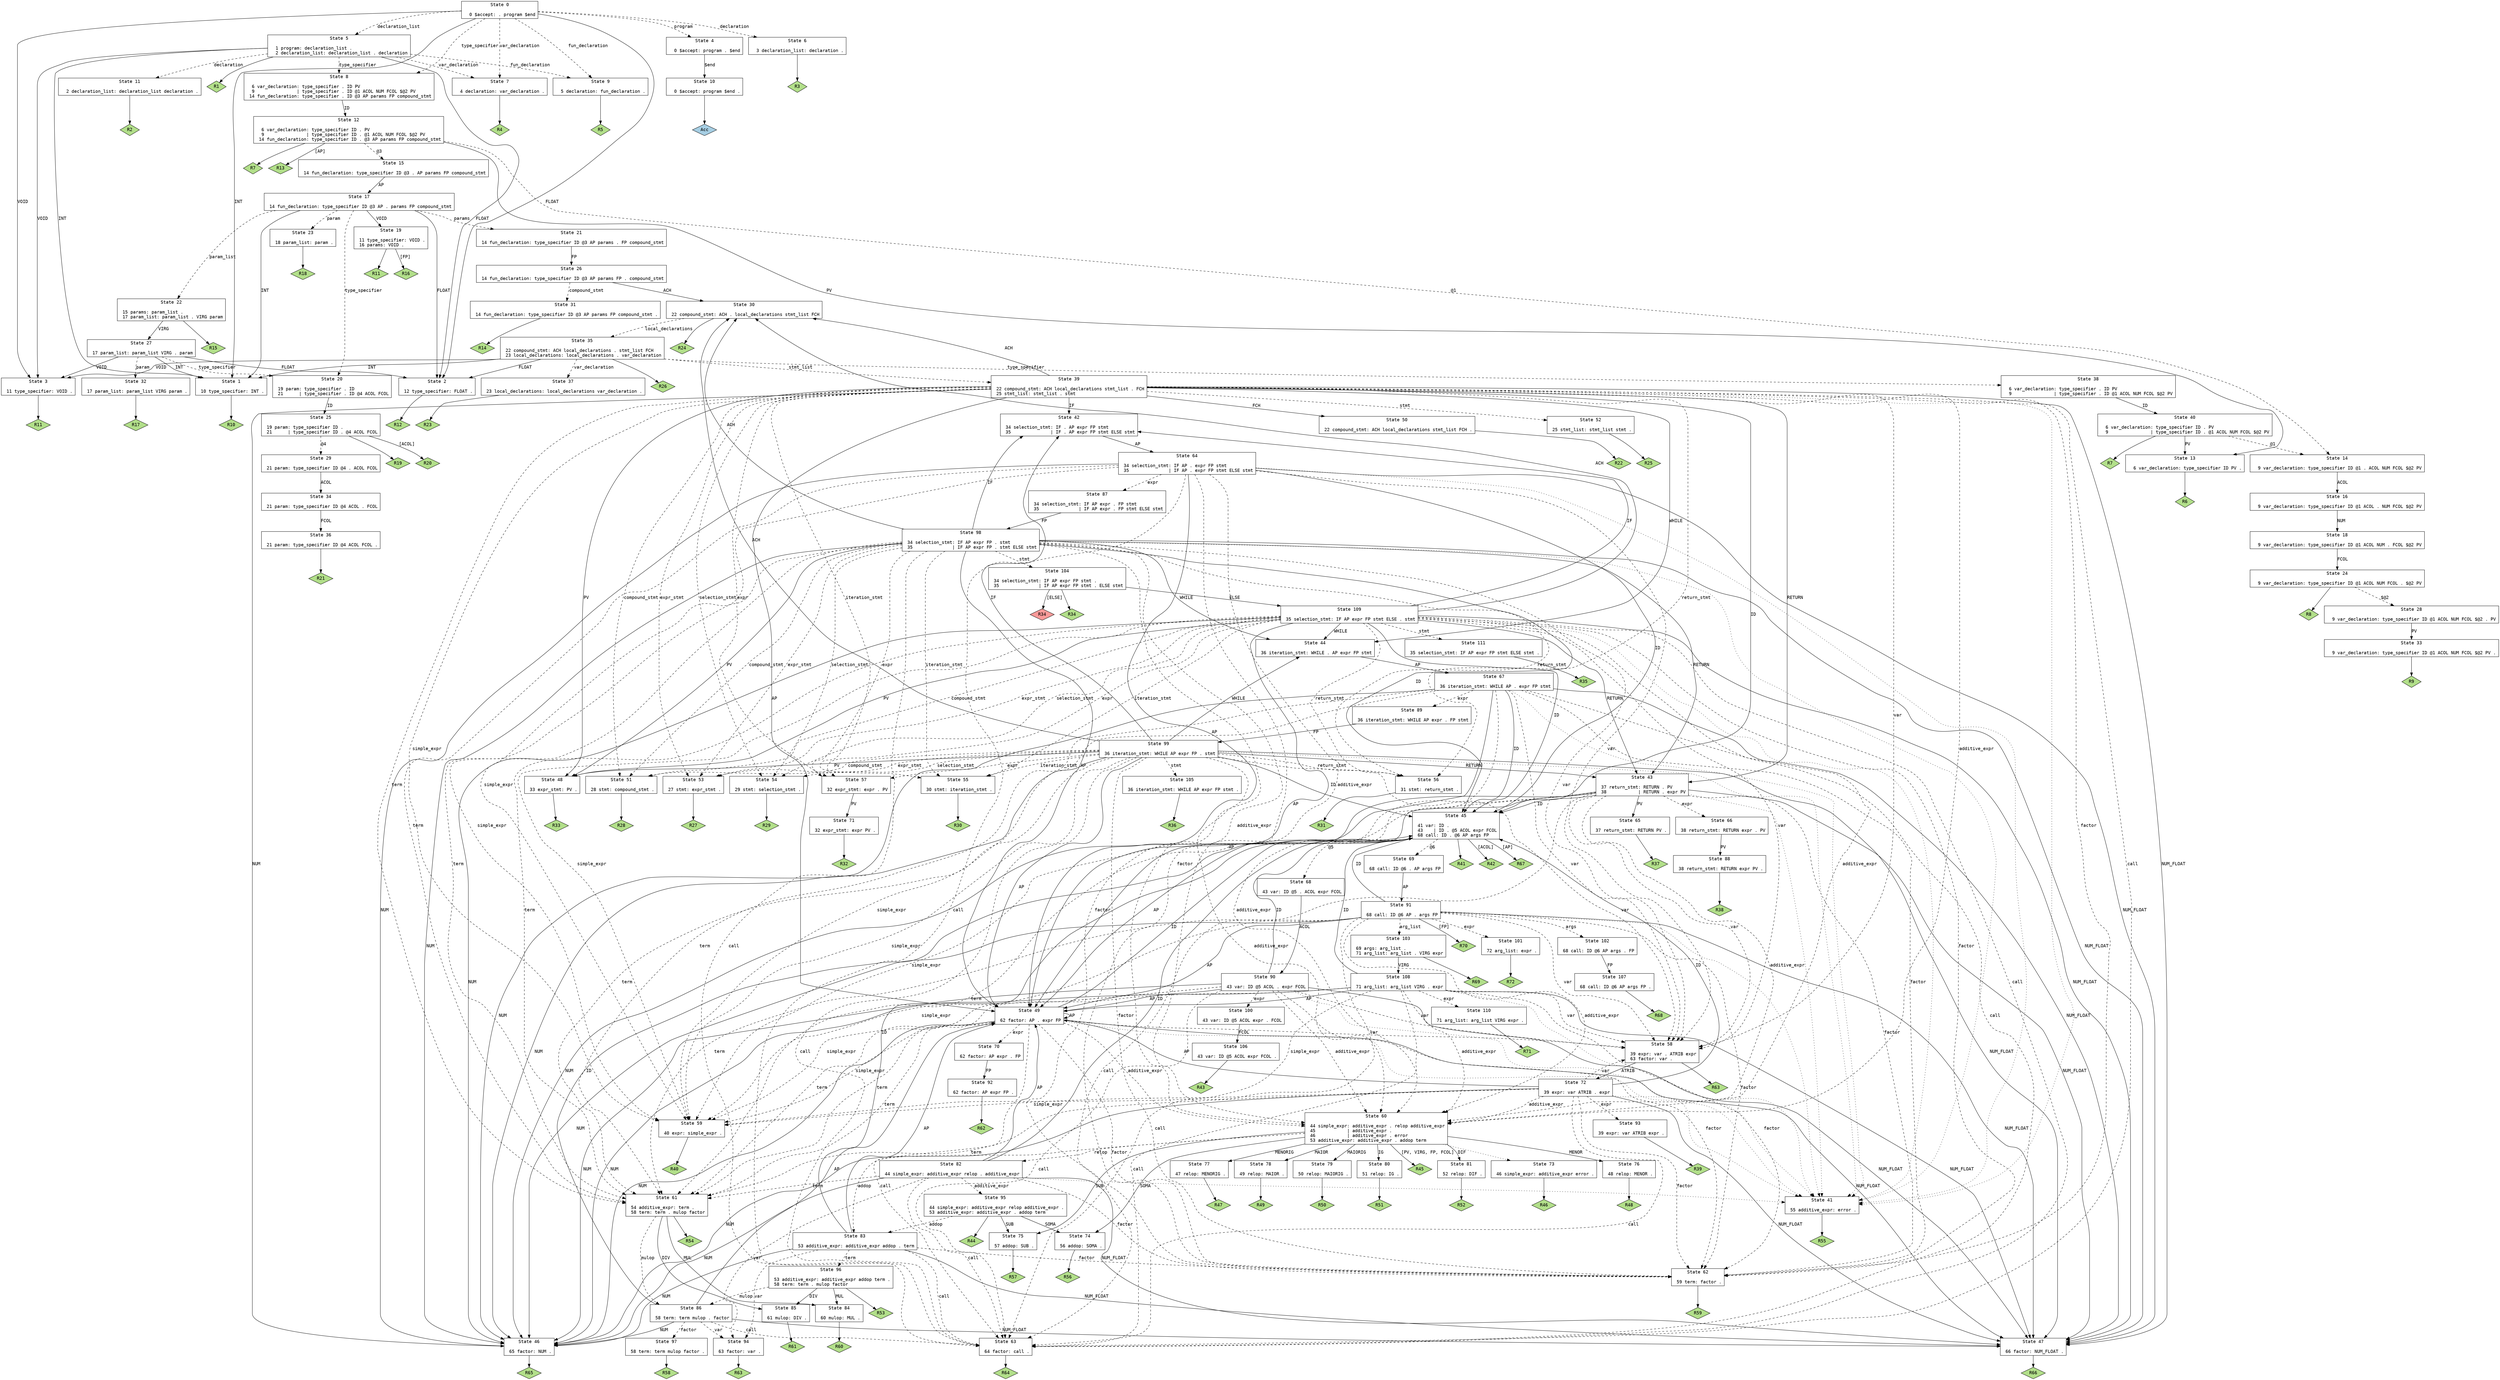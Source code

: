 // Gerado por GNU Bison 3.0.2.
// Reportar erros para <bug-bison@gnu.org>.
// página inicial: <http://www.gnu.org/software/bison/>.

digraph "gram.y"
{
  node [fontname = courier, shape = box, colorscheme = paired6]
  edge [fontname = courier]

  0 [label="State 0\n\l  0 $accept: . program $end\l"]
  0 -> 1 [style=solid label="INT"]
  0 -> 2 [style=solid label="FLOAT"]
  0 -> 3 [style=solid label="VOID"]
  0 -> 4 [style=dashed label="program"]
  0 -> 5 [style=dashed label="declaration_list"]
  0 -> 6 [style=dashed label="declaration"]
  0 -> 7 [style=dashed label="var_declaration"]
  0 -> 8 [style=dashed label="type_specifier"]
  0 -> 9 [style=dashed label="fun_declaration"]
  1 [label="State 1\n\l 10 type_specifier: INT .\l"]
  1 -> "1R10" [style=solid]
 "1R10" [label="R10", fillcolor=3, shape=diamond, style=filled]
  2 [label="State 2\n\l 12 type_specifier: FLOAT .\l"]
  2 -> "2R12" [style=solid]
 "2R12" [label="R12", fillcolor=3, shape=diamond, style=filled]
  3 [label="State 3\n\l 11 type_specifier: VOID .\l"]
  3 -> "3R11" [style=solid]
 "3R11" [label="R11", fillcolor=3, shape=diamond, style=filled]
  4 [label="State 4\n\l  0 $accept: program . $end\l"]
  4 -> 10 [style=solid label="$end"]
  5 [label="State 5\n\l  1 program: declaration_list .\l  2 declaration_list: declaration_list . declaration\l"]
  5 -> 1 [style=solid label="INT"]
  5 -> 2 [style=solid label="FLOAT"]
  5 -> 3 [style=solid label="VOID"]
  5 -> 11 [style=dashed label="declaration"]
  5 -> 7 [style=dashed label="var_declaration"]
  5 -> 8 [style=dashed label="type_specifier"]
  5 -> 9 [style=dashed label="fun_declaration"]
  5 -> "5R1" [style=solid]
 "5R1" [label="R1", fillcolor=3, shape=diamond, style=filled]
  6 [label="State 6\n\l  3 declaration_list: declaration .\l"]
  6 -> "6R3" [style=solid]
 "6R3" [label="R3", fillcolor=3, shape=diamond, style=filled]
  7 [label="State 7\n\l  4 declaration: var_declaration .\l"]
  7 -> "7R4" [style=solid]
 "7R4" [label="R4", fillcolor=3, shape=diamond, style=filled]
  8 [label="State 8\n\l  6 var_declaration: type_specifier . ID PV\l  9                | type_specifier . ID @1 ACOL NUM FCOL $@2 PV\l 14 fun_declaration: type_specifier . ID @3 AP params FP compound_stmt\l"]
  8 -> 12 [style=solid label="ID"]
  9 [label="State 9\n\l  5 declaration: fun_declaration .\l"]
  9 -> "9R5" [style=solid]
 "9R5" [label="R5", fillcolor=3, shape=diamond, style=filled]
  10 [label="State 10\n\l  0 $accept: program $end .\l"]
  10 -> "10R0" [style=solid]
 "10R0" [label="Acc", fillcolor=1, shape=diamond, style=filled]
  11 [label="State 11\n\l  2 declaration_list: declaration_list declaration .\l"]
  11 -> "11R2" [style=solid]
 "11R2" [label="R2", fillcolor=3, shape=diamond, style=filled]
  12 [label="State 12\n\l  6 var_declaration: type_specifier ID . PV\l  9                | type_specifier ID . @1 ACOL NUM FCOL $@2 PV\l 14 fun_declaration: type_specifier ID . @3 AP params FP compound_stmt\l"]
  12 -> 13 [style=solid label="PV"]
  12 -> 14 [style=dashed label="@1"]
  12 -> 15 [style=dashed label="@3"]
  12 -> "12R7" [style=solid]
 "12R7" [label="R7", fillcolor=3, shape=diamond, style=filled]
  12 -> "12R13" [label="[AP]", style=solid]
 "12R13" [label="R13", fillcolor=3, shape=diamond, style=filled]
  13 [label="State 13\n\l  6 var_declaration: type_specifier ID PV .\l"]
  13 -> "13R6" [style=solid]
 "13R6" [label="R6", fillcolor=3, shape=diamond, style=filled]
  14 [label="State 14\n\l  9 var_declaration: type_specifier ID @1 . ACOL NUM FCOL $@2 PV\l"]
  14 -> 16 [style=solid label="ACOL"]
  15 [label="State 15\n\l 14 fun_declaration: type_specifier ID @3 . AP params FP compound_stmt\l"]
  15 -> 17 [style=solid label="AP"]
  16 [label="State 16\n\l  9 var_declaration: type_specifier ID @1 ACOL . NUM FCOL $@2 PV\l"]
  16 -> 18 [style=solid label="NUM"]
  17 [label="State 17\n\l 14 fun_declaration: type_specifier ID @3 AP . params FP compound_stmt\l"]
  17 -> 1 [style=solid label="INT"]
  17 -> 2 [style=solid label="FLOAT"]
  17 -> 19 [style=solid label="VOID"]
  17 -> 20 [style=dashed label="type_specifier"]
  17 -> 21 [style=dashed label="params"]
  17 -> 22 [style=dashed label="param_list"]
  17 -> 23 [style=dashed label="param"]
  18 [label="State 18\n\l  9 var_declaration: type_specifier ID @1 ACOL NUM . FCOL $@2 PV\l"]
  18 -> 24 [style=solid label="FCOL"]
  19 [label="State 19\n\l 11 type_specifier: VOID .\l 16 params: VOID .\l"]
  19 -> "19R11" [style=solid]
 "19R11" [label="R11", fillcolor=3, shape=diamond, style=filled]
  19 -> "19R16" [label="[FP]", style=solid]
 "19R16" [label="R16", fillcolor=3, shape=diamond, style=filled]
  20 [label="State 20\n\l 19 param: type_specifier . ID\l 21      | type_specifier . ID @4 ACOL FCOL\l"]
  20 -> 25 [style=solid label="ID"]
  21 [label="State 21\n\l 14 fun_declaration: type_specifier ID @3 AP params . FP compound_stmt\l"]
  21 -> 26 [style=solid label="FP"]
  22 [label="State 22\n\l 15 params: param_list .\l 17 param_list: param_list . VIRG param\l"]
  22 -> 27 [style=solid label="VIRG"]
  22 -> "22R15" [style=solid]
 "22R15" [label="R15", fillcolor=3, shape=diamond, style=filled]
  23 [label="State 23\n\l 18 param_list: param .\l"]
  23 -> "23R18" [style=solid]
 "23R18" [label="R18", fillcolor=3, shape=diamond, style=filled]
  24 [label="State 24\n\l  9 var_declaration: type_specifier ID @1 ACOL NUM FCOL . $@2 PV\l"]
  24 -> 28 [style=dashed label="$@2"]
  24 -> "24R8" [style=solid]
 "24R8" [label="R8", fillcolor=3, shape=diamond, style=filled]
  25 [label="State 25\n\l 19 param: type_specifier ID .\l 21      | type_specifier ID . @4 ACOL FCOL\l"]
  25 -> 29 [style=dashed label="@4"]
  25 -> "25R19" [style=solid]
 "25R19" [label="R19", fillcolor=3, shape=diamond, style=filled]
  25 -> "25R20" [label="[ACOL]", style=solid]
 "25R20" [label="R20", fillcolor=3, shape=diamond, style=filled]
  26 [label="State 26\n\l 14 fun_declaration: type_specifier ID @3 AP params FP . compound_stmt\l"]
  26 -> 30 [style=solid label="ACH"]
  26 -> 31 [style=dashed label="compound_stmt"]
  27 [label="State 27\n\l 17 param_list: param_list VIRG . param\l"]
  27 -> 1 [style=solid label="INT"]
  27 -> 2 [style=solid label="FLOAT"]
  27 -> 3 [style=solid label="VOID"]
  27 -> 20 [style=dashed label="type_specifier"]
  27 -> 32 [style=dashed label="param"]
  28 [label="State 28\n\l  9 var_declaration: type_specifier ID @1 ACOL NUM FCOL $@2 . PV\l"]
  28 -> 33 [style=solid label="PV"]
  29 [label="State 29\n\l 21 param: type_specifier ID @4 . ACOL FCOL\l"]
  29 -> 34 [style=solid label="ACOL"]
  30 [label="State 30\n\l 22 compound_stmt: ACH . local_declarations stmt_list FCH\l"]
  30 -> 35 [style=dashed label="local_declarations"]
  30 -> "30R24" [style=solid]
 "30R24" [label="R24", fillcolor=3, shape=diamond, style=filled]
  31 [label="State 31\n\l 14 fun_declaration: type_specifier ID @3 AP params FP compound_stmt .\l"]
  31 -> "31R14" [style=solid]
 "31R14" [label="R14", fillcolor=3, shape=diamond, style=filled]
  32 [label="State 32\n\l 17 param_list: param_list VIRG param .\l"]
  32 -> "32R17" [style=solid]
 "32R17" [label="R17", fillcolor=3, shape=diamond, style=filled]
  33 [label="State 33\n\l  9 var_declaration: type_specifier ID @1 ACOL NUM FCOL $@2 PV .\l"]
  33 -> "33R9" [style=solid]
 "33R9" [label="R9", fillcolor=3, shape=diamond, style=filled]
  34 [label="State 34\n\l 21 param: type_specifier ID @4 ACOL . FCOL\l"]
  34 -> 36 [style=solid label="FCOL"]
  35 [label="State 35\n\l 22 compound_stmt: ACH local_declarations . stmt_list FCH\l 23 local_declarations: local_declarations . var_declaration\l"]
  35 -> 1 [style=solid label="INT"]
  35 -> 2 [style=solid label="FLOAT"]
  35 -> 3 [style=solid label="VOID"]
  35 -> 37 [style=dashed label="var_declaration"]
  35 -> 38 [style=dashed label="type_specifier"]
  35 -> 39 [style=dashed label="stmt_list"]
  35 -> "35R26" [style=solid]
 "35R26" [label="R26", fillcolor=3, shape=diamond, style=filled]
  36 [label="State 36\n\l 21 param: type_specifier ID @4 ACOL FCOL .\l"]
  36 -> "36R21" [style=solid]
 "36R21" [label="R21", fillcolor=3, shape=diamond, style=filled]
  37 [label="State 37\n\l 23 local_declarations: local_declarations var_declaration .\l"]
  37 -> "37R23" [style=solid]
 "37R23" [label="R23", fillcolor=3, shape=diamond, style=filled]
  38 [label="State 38\n\l  6 var_declaration: type_specifier . ID PV\l  9                | type_specifier . ID @1 ACOL NUM FCOL $@2 PV\l"]
  38 -> 40 [style=solid label="ID"]
  39 [label="State 39\n\l 22 compound_stmt: ACH local_declarations stmt_list . FCH\l 25 stmt_list: stmt_list . stmt\l"]
  39 -> 41 [style=dotted]
  39 -> 42 [style=solid label="IF"]
  39 -> 43 [style=solid label="RETURN"]
  39 -> 44 [style=solid label="WHILE"]
  39 -> 45 [style=solid label="ID"]
  39 -> 46 [style=solid label="NUM"]
  39 -> 47 [style=solid label="NUM_FLOAT"]
  39 -> 48 [style=solid label="PV"]
  39 -> 49 [style=solid label="AP"]
  39 -> 30 [style=solid label="ACH"]
  39 -> 50 [style=solid label="FCH"]
  39 -> 51 [style=dashed label="compound_stmt"]
  39 -> 52 [style=dashed label="stmt"]
  39 -> 53 [style=dashed label="expr_stmt"]
  39 -> 54 [style=dashed label="selection_stmt"]
  39 -> 55 [style=dashed label="iteration_stmt"]
  39 -> 56 [style=dashed label="return_stmt"]
  39 -> 57 [style=dashed label="expr"]
  39 -> 58 [style=dashed label="var"]
  39 -> 59 [style=dashed label="simple_expr"]
  39 -> 60 [style=dashed label="additive_expr"]
  39 -> 61 [style=dashed label="term"]
  39 -> 62 [style=dashed label="factor"]
  39 -> 63 [style=dashed label="call"]
  40 [label="State 40\n\l  6 var_declaration: type_specifier ID . PV\l  9                | type_specifier ID . @1 ACOL NUM FCOL $@2 PV\l"]
  40 -> 13 [style=solid label="PV"]
  40 -> 14 [style=dashed label="@1"]
  40 -> "40R7" [style=solid]
 "40R7" [label="R7", fillcolor=3, shape=diamond, style=filled]
  41 [label="State 41\n\l 55 additive_expr: error .\l"]
  41 -> "41R55" [style=solid]
 "41R55" [label="R55", fillcolor=3, shape=diamond, style=filled]
  42 [label="State 42\n\l 34 selection_stmt: IF . AP expr FP stmt\l 35               | IF . AP expr FP stmt ELSE stmt\l"]
  42 -> 64 [style=solid label="AP"]
  43 [label="State 43\n\l 37 return_stmt: RETURN . PV\l 38            | RETURN . expr PV\l"]
  43 -> 41 [style=dotted]
  43 -> 45 [style=solid label="ID"]
  43 -> 46 [style=solid label="NUM"]
  43 -> 47 [style=solid label="NUM_FLOAT"]
  43 -> 65 [style=solid label="PV"]
  43 -> 49 [style=solid label="AP"]
  43 -> 66 [style=dashed label="expr"]
  43 -> 58 [style=dashed label="var"]
  43 -> 59 [style=dashed label="simple_expr"]
  43 -> 60 [style=dashed label="additive_expr"]
  43 -> 61 [style=dashed label="term"]
  43 -> 62 [style=dashed label="factor"]
  43 -> 63 [style=dashed label="call"]
  44 [label="State 44\n\l 36 iteration_stmt: WHILE . AP expr FP stmt\l"]
  44 -> 67 [style=solid label="AP"]
  45 [label="State 45\n\l 41 var: ID .\l 43    | ID . @5 ACOL expr FCOL\l 68 call: ID . @6 AP args FP\l"]
  45 -> 68 [style=dashed label="@5"]
  45 -> 69 [style=dashed label="@6"]
  45 -> "45R41" [style=solid]
 "45R41" [label="R41", fillcolor=3, shape=diamond, style=filled]
  45 -> "45R42" [label="[ACOL]", style=solid]
 "45R42" [label="R42", fillcolor=3, shape=diamond, style=filled]
  45 -> "45R67" [label="[AP]", style=solid]
 "45R67" [label="R67", fillcolor=3, shape=diamond, style=filled]
  46 [label="State 46\n\l 65 factor: NUM .\l"]
  46 -> "46R65" [style=solid]
 "46R65" [label="R65", fillcolor=3, shape=diamond, style=filled]
  47 [label="State 47\n\l 66 factor: NUM_FLOAT .\l"]
  47 -> "47R66" [style=solid]
 "47R66" [label="R66", fillcolor=3, shape=diamond, style=filled]
  48 [label="State 48\n\l 33 expr_stmt: PV .\l"]
  48 -> "48R33" [style=solid]
 "48R33" [label="R33", fillcolor=3, shape=diamond, style=filled]
  49 [label="State 49\n\l 62 factor: AP . expr FP\l"]
  49 -> 41 [style=dotted]
  49 -> 45 [style=solid label="ID"]
  49 -> 46 [style=solid label="NUM"]
  49 -> 47 [style=solid label="NUM_FLOAT"]
  49 -> 49 [style=solid label="AP"]
  49 -> 70 [style=dashed label="expr"]
  49 -> 58 [style=dashed label="var"]
  49 -> 59 [style=dashed label="simple_expr"]
  49 -> 60 [style=dashed label="additive_expr"]
  49 -> 61 [style=dashed label="term"]
  49 -> 62 [style=dashed label="factor"]
  49 -> 63 [style=dashed label="call"]
  50 [label="State 50\n\l 22 compound_stmt: ACH local_declarations stmt_list FCH .\l"]
  50 -> "50R22" [style=solid]
 "50R22" [label="R22", fillcolor=3, shape=diamond, style=filled]
  51 [label="State 51\n\l 28 stmt: compound_stmt .\l"]
  51 -> "51R28" [style=solid]
 "51R28" [label="R28", fillcolor=3, shape=diamond, style=filled]
  52 [label="State 52\n\l 25 stmt_list: stmt_list stmt .\l"]
  52 -> "52R25" [style=solid]
 "52R25" [label="R25", fillcolor=3, shape=diamond, style=filled]
  53 [label="State 53\n\l 27 stmt: expr_stmt .\l"]
  53 -> "53R27" [style=solid]
 "53R27" [label="R27", fillcolor=3, shape=diamond, style=filled]
  54 [label="State 54\n\l 29 stmt: selection_stmt .\l"]
  54 -> "54R29" [style=solid]
 "54R29" [label="R29", fillcolor=3, shape=diamond, style=filled]
  55 [label="State 55\n\l 30 stmt: iteration_stmt .\l"]
  55 -> "55R30" [style=solid]
 "55R30" [label="R30", fillcolor=3, shape=diamond, style=filled]
  56 [label="State 56\n\l 31 stmt: return_stmt .\l"]
  56 -> "56R31" [style=solid]
 "56R31" [label="R31", fillcolor=3, shape=diamond, style=filled]
  57 [label="State 57\n\l 32 expr_stmt: expr . PV\l"]
  57 -> 71 [style=solid label="PV"]
  58 [label="State 58\n\l 39 expr: var . ATRIB expr\l 63 factor: var .\l"]
  58 -> 72 [style=solid label="ATRIB"]
  58 -> "58R63" [style=solid]
 "58R63" [label="R63", fillcolor=3, shape=diamond, style=filled]
  59 [label="State 59\n\l 40 expr: simple_expr .\l"]
  59 -> "59R40" [style=solid]
 "59R40" [label="R40", fillcolor=3, shape=diamond, style=filled]
  60 [label="State 60\n\l 44 simple_expr: additive_expr . relop additive_expr\l 45            | additive_expr .\l 46            | additive_expr . error\l 53 additive_expr: additive_expr . addop term\l"]
  60 -> 73 [style=dotted]
  60 -> 74 [style=solid label="SOMA"]
  60 -> 75 [style=solid label="SUB"]
  60 -> 76 [style=solid label="MENOR"]
  60 -> 77 [style=solid label="MENORIG"]
  60 -> 78 [style=solid label="MAIOR"]
  60 -> 79 [style=solid label="MAIORIG"]
  60 -> 80 [style=solid label="IG"]
  60 -> 81 [style=solid label="DIF"]
  60 -> 82 [style=dashed label="relop"]
  60 -> 83 [style=dashed label="addop"]
  60 -> "60R45" [label="[PV, VIRG, FP, FCOL]", style=solid]
 "60R45" [label="R45", fillcolor=3, shape=diamond, style=filled]
  61 [label="State 61\n\l 54 additive_expr: term .\l 58 term: term . mulop factor\l"]
  61 -> 84 [style=solid label="MUL"]
  61 -> 85 [style=solid label="DIV"]
  61 -> 86 [style=dashed label="mulop"]
  61 -> "61R54" [style=solid]
 "61R54" [label="R54", fillcolor=3, shape=diamond, style=filled]
  62 [label="State 62\n\l 59 term: factor .\l"]
  62 -> "62R59" [style=solid]
 "62R59" [label="R59", fillcolor=3, shape=diamond, style=filled]
  63 [label="State 63\n\l 64 factor: call .\l"]
  63 -> "63R64" [style=solid]
 "63R64" [label="R64", fillcolor=3, shape=diamond, style=filled]
  64 [label="State 64\n\l 34 selection_stmt: IF AP . expr FP stmt\l 35               | IF AP . expr FP stmt ELSE stmt\l"]
  64 -> 41 [style=dotted]
  64 -> 45 [style=solid label="ID"]
  64 -> 46 [style=solid label="NUM"]
  64 -> 47 [style=solid label="NUM_FLOAT"]
  64 -> 49 [style=solid label="AP"]
  64 -> 87 [style=dashed label="expr"]
  64 -> 58 [style=dashed label="var"]
  64 -> 59 [style=dashed label="simple_expr"]
  64 -> 60 [style=dashed label="additive_expr"]
  64 -> 61 [style=dashed label="term"]
  64 -> 62 [style=dashed label="factor"]
  64 -> 63 [style=dashed label="call"]
  65 [label="State 65\n\l 37 return_stmt: RETURN PV .\l"]
  65 -> "65R37" [style=solid]
 "65R37" [label="R37", fillcolor=3, shape=diamond, style=filled]
  66 [label="State 66\n\l 38 return_stmt: RETURN expr . PV\l"]
  66 -> 88 [style=solid label="PV"]
  67 [label="State 67\n\l 36 iteration_stmt: WHILE AP . expr FP stmt\l"]
  67 -> 41 [style=dotted]
  67 -> 45 [style=solid label="ID"]
  67 -> 46 [style=solid label="NUM"]
  67 -> 47 [style=solid label="NUM_FLOAT"]
  67 -> 49 [style=solid label="AP"]
  67 -> 89 [style=dashed label="expr"]
  67 -> 58 [style=dashed label="var"]
  67 -> 59 [style=dashed label="simple_expr"]
  67 -> 60 [style=dashed label="additive_expr"]
  67 -> 61 [style=dashed label="term"]
  67 -> 62 [style=dashed label="factor"]
  67 -> 63 [style=dashed label="call"]
  68 [label="State 68\n\l 43 var: ID @5 . ACOL expr FCOL\l"]
  68 -> 90 [style=solid label="ACOL"]
  69 [label="State 69\n\l 68 call: ID @6 . AP args FP\l"]
  69 -> 91 [style=solid label="AP"]
  70 [label="State 70\n\l 62 factor: AP expr . FP\l"]
  70 -> 92 [style=solid label="FP"]
  71 [label="State 71\n\l 32 expr_stmt: expr PV .\l"]
  71 -> "71R32" [style=solid]
 "71R32" [label="R32", fillcolor=3, shape=diamond, style=filled]
  72 [label="State 72\n\l 39 expr: var ATRIB . expr\l"]
  72 -> 41 [style=dotted]
  72 -> 45 [style=solid label="ID"]
  72 -> 46 [style=solid label="NUM"]
  72 -> 47 [style=solid label="NUM_FLOAT"]
  72 -> 49 [style=solid label="AP"]
  72 -> 93 [style=dashed label="expr"]
  72 -> 58 [style=dashed label="var"]
  72 -> 59 [style=dashed label="simple_expr"]
  72 -> 60 [style=dashed label="additive_expr"]
  72 -> 61 [style=dashed label="term"]
  72 -> 62 [style=dashed label="factor"]
  72 -> 63 [style=dashed label="call"]
  73 [label="State 73\n\l 46 simple_expr: additive_expr error .\l"]
  73 -> "73R46" [style=solid]
 "73R46" [label="R46", fillcolor=3, shape=diamond, style=filled]
  74 [label="State 74\n\l 56 addop: SOMA .\l"]
  74 -> "74R56" [style=solid]
 "74R56" [label="R56", fillcolor=3, shape=diamond, style=filled]
  75 [label="State 75\n\l 57 addop: SUB .\l"]
  75 -> "75R57" [style=solid]
 "75R57" [label="R57", fillcolor=3, shape=diamond, style=filled]
  76 [label="State 76\n\l 48 relop: MENOR .\l"]
  76 -> "76R48" [style=solid]
 "76R48" [label="R48", fillcolor=3, shape=diamond, style=filled]
  77 [label="State 77\n\l 47 relop: MENORIG .\l"]
  77 -> "77R47" [style=solid]
 "77R47" [label="R47", fillcolor=3, shape=diamond, style=filled]
  78 [label="State 78\n\l 49 relop: MAIOR .\l"]
  78 -> "78R49" [style=solid]
 "78R49" [label="R49", fillcolor=3, shape=diamond, style=filled]
  79 [label="State 79\n\l 50 relop: MAIORIG .\l"]
  79 -> "79R50" [style=solid]
 "79R50" [label="R50", fillcolor=3, shape=diamond, style=filled]
  80 [label="State 80\n\l 51 relop: IG .\l"]
  80 -> "80R51" [style=solid]
 "80R51" [label="R51", fillcolor=3, shape=diamond, style=filled]
  81 [label="State 81\n\l 52 relop: DIF .\l"]
  81 -> "81R52" [style=solid]
 "81R52" [label="R52", fillcolor=3, shape=diamond, style=filled]
  82 [label="State 82\n\l 44 simple_expr: additive_expr relop . additive_expr\l"]
  82 -> 41 [style=dotted]
  82 -> 45 [style=solid label="ID"]
  82 -> 46 [style=solid label="NUM"]
  82 -> 47 [style=solid label="NUM_FLOAT"]
  82 -> 49 [style=solid label="AP"]
  82 -> 94 [style=dashed label="var"]
  82 -> 95 [style=dashed label="additive_expr"]
  82 -> 61 [style=dashed label="term"]
  82 -> 62 [style=dashed label="factor"]
  82 -> 63 [style=dashed label="call"]
  83 [label="State 83\n\l 53 additive_expr: additive_expr addop . term\l"]
  83 -> 45 [style=solid label="ID"]
  83 -> 46 [style=solid label="NUM"]
  83 -> 47 [style=solid label="NUM_FLOAT"]
  83 -> 49 [style=solid label="AP"]
  83 -> 94 [style=dashed label="var"]
  83 -> 96 [style=dashed label="term"]
  83 -> 62 [style=dashed label="factor"]
  83 -> 63 [style=dashed label="call"]
  84 [label="State 84\n\l 60 mulop: MUL .\l"]
  84 -> "84R60" [style=solid]
 "84R60" [label="R60", fillcolor=3, shape=diamond, style=filled]
  85 [label="State 85\n\l 61 mulop: DIV .\l"]
  85 -> "85R61" [style=solid]
 "85R61" [label="R61", fillcolor=3, shape=diamond, style=filled]
  86 [label="State 86\n\l 58 term: term mulop . factor\l"]
  86 -> 45 [style=solid label="ID"]
  86 -> 46 [style=solid label="NUM"]
  86 -> 47 [style=solid label="NUM_FLOAT"]
  86 -> 49 [style=solid label="AP"]
  86 -> 94 [style=dashed label="var"]
  86 -> 97 [style=dashed label="factor"]
  86 -> 63 [style=dashed label="call"]
  87 [label="State 87\n\l 34 selection_stmt: IF AP expr . FP stmt\l 35               | IF AP expr . FP stmt ELSE stmt\l"]
  87 -> 98 [style=solid label="FP"]
  88 [label="State 88\n\l 38 return_stmt: RETURN expr PV .\l"]
  88 -> "88R38" [style=solid]
 "88R38" [label="R38", fillcolor=3, shape=diamond, style=filled]
  89 [label="State 89\n\l 36 iteration_stmt: WHILE AP expr . FP stmt\l"]
  89 -> 99 [style=solid label="FP"]
  90 [label="State 90\n\l 43 var: ID @5 ACOL . expr FCOL\l"]
  90 -> 41 [style=dotted]
  90 -> 45 [style=solid label="ID"]
  90 -> 46 [style=solid label="NUM"]
  90 -> 47 [style=solid label="NUM_FLOAT"]
  90 -> 49 [style=solid label="AP"]
  90 -> 100 [style=dashed label="expr"]
  90 -> 58 [style=dashed label="var"]
  90 -> 59 [style=dashed label="simple_expr"]
  90 -> 60 [style=dashed label="additive_expr"]
  90 -> 61 [style=dashed label="term"]
  90 -> 62 [style=dashed label="factor"]
  90 -> 63 [style=dashed label="call"]
  91 [label="State 91\n\l 68 call: ID @6 AP . args FP\l"]
  91 -> 41 [style=dotted]
  91 -> 45 [style=solid label="ID"]
  91 -> 46 [style=solid label="NUM"]
  91 -> 47 [style=solid label="NUM_FLOAT"]
  91 -> 49 [style=solid label="AP"]
  91 -> 101 [style=dashed label="expr"]
  91 -> 58 [style=dashed label="var"]
  91 -> 59 [style=dashed label="simple_expr"]
  91 -> 60 [style=dashed label="additive_expr"]
  91 -> 61 [style=dashed label="term"]
  91 -> 62 [style=dashed label="factor"]
  91 -> 63 [style=dashed label="call"]
  91 -> 102 [style=dashed label="args"]
  91 -> 103 [style=dashed label="arg_list"]
  91 -> "91R70" [label="[FP]", style=solid]
 "91R70" [label="R70", fillcolor=3, shape=diamond, style=filled]
  92 [label="State 92\n\l 62 factor: AP expr FP .\l"]
  92 -> "92R62" [style=solid]
 "92R62" [label="R62", fillcolor=3, shape=diamond, style=filled]
  93 [label="State 93\n\l 39 expr: var ATRIB expr .\l"]
  93 -> "93R39" [style=solid]
 "93R39" [label="R39", fillcolor=3, shape=diamond, style=filled]
  94 [label="State 94\n\l 63 factor: var .\l"]
  94 -> "94R63" [style=solid]
 "94R63" [label="R63", fillcolor=3, shape=diamond, style=filled]
  95 [label="State 95\n\l 44 simple_expr: additive_expr relop additive_expr .\l 53 additive_expr: additive_expr . addop term\l"]
  95 -> 74 [style=solid label="SOMA"]
  95 -> 75 [style=solid label="SUB"]
  95 -> 83 [style=dashed label="addop"]
  95 -> "95R44" [style=solid]
 "95R44" [label="R44", fillcolor=3, shape=diamond, style=filled]
  96 [label="State 96\n\l 53 additive_expr: additive_expr addop term .\l 58 term: term . mulop factor\l"]
  96 -> 84 [style=solid label="MUL"]
  96 -> 85 [style=solid label="DIV"]
  96 -> 86 [style=dashed label="mulop"]
  96 -> "96R53" [style=solid]
 "96R53" [label="R53", fillcolor=3, shape=diamond, style=filled]
  97 [label="State 97\n\l 58 term: term mulop factor .\l"]
  97 -> "97R58" [style=solid]
 "97R58" [label="R58", fillcolor=3, shape=diamond, style=filled]
  98 [label="State 98\n\l 34 selection_stmt: IF AP expr FP . stmt\l 35               | IF AP expr FP . stmt ELSE stmt\l"]
  98 -> 41 [style=dotted]
  98 -> 42 [style=solid label="IF"]
  98 -> 43 [style=solid label="RETURN"]
  98 -> 44 [style=solid label="WHILE"]
  98 -> 45 [style=solid label="ID"]
  98 -> 46 [style=solid label="NUM"]
  98 -> 47 [style=solid label="NUM_FLOAT"]
  98 -> 48 [style=solid label="PV"]
  98 -> 49 [style=solid label="AP"]
  98 -> 30 [style=solid label="ACH"]
  98 -> 51 [style=dashed label="compound_stmt"]
  98 -> 104 [style=dashed label="stmt"]
  98 -> 53 [style=dashed label="expr_stmt"]
  98 -> 54 [style=dashed label="selection_stmt"]
  98 -> 55 [style=dashed label="iteration_stmt"]
  98 -> 56 [style=dashed label="return_stmt"]
  98 -> 57 [style=dashed label="expr"]
  98 -> 58 [style=dashed label="var"]
  98 -> 59 [style=dashed label="simple_expr"]
  98 -> 60 [style=dashed label="additive_expr"]
  98 -> 61 [style=dashed label="term"]
  98 -> 62 [style=dashed label="factor"]
  98 -> 63 [style=dashed label="call"]
  99 [label="State 99\n\l 36 iteration_stmt: WHILE AP expr FP . stmt\l"]
  99 -> 41 [style=dotted]
  99 -> 42 [style=solid label="IF"]
  99 -> 43 [style=solid label="RETURN"]
  99 -> 44 [style=solid label="WHILE"]
  99 -> 45 [style=solid label="ID"]
  99 -> 46 [style=solid label="NUM"]
  99 -> 47 [style=solid label="NUM_FLOAT"]
  99 -> 48 [style=solid label="PV"]
  99 -> 49 [style=solid label="AP"]
  99 -> 30 [style=solid label="ACH"]
  99 -> 51 [style=dashed label="compound_stmt"]
  99 -> 105 [style=dashed label="stmt"]
  99 -> 53 [style=dashed label="expr_stmt"]
  99 -> 54 [style=dashed label="selection_stmt"]
  99 -> 55 [style=dashed label="iteration_stmt"]
  99 -> 56 [style=dashed label="return_stmt"]
  99 -> 57 [style=dashed label="expr"]
  99 -> 58 [style=dashed label="var"]
  99 -> 59 [style=dashed label="simple_expr"]
  99 -> 60 [style=dashed label="additive_expr"]
  99 -> 61 [style=dashed label="term"]
  99 -> 62 [style=dashed label="factor"]
  99 -> 63 [style=dashed label="call"]
  100 [label="State 100\n\l 43 var: ID @5 ACOL expr . FCOL\l"]
  100 -> 106 [style=solid label="FCOL"]
  101 [label="State 101\n\l 72 arg_list: expr .\l"]
  101 -> "101R72" [style=solid]
 "101R72" [label="R72", fillcolor=3, shape=diamond, style=filled]
  102 [label="State 102\n\l 68 call: ID @6 AP args . FP\l"]
  102 -> 107 [style=solid label="FP"]
  103 [label="State 103\n\l 69 args: arg_list .\l 71 arg_list: arg_list . VIRG expr\l"]
  103 -> 108 [style=solid label="VIRG"]
  103 -> "103R69" [style=solid]
 "103R69" [label="R69", fillcolor=3, shape=diamond, style=filled]
  104 [label="State 104\n\l 34 selection_stmt: IF AP expr FP stmt .\l 35               | IF AP expr FP stmt . ELSE stmt\l"]
  104 -> 109 [style=solid label="ELSE"]
  104 -> "104R34d" [label="[ELSE]", style=solid]
 "104R34d" [label="R34", fillcolor=5, shape=diamond, style=filled]
  104 -> "104R34" [style=solid]
 "104R34" [label="R34", fillcolor=3, shape=diamond, style=filled]
  105 [label="State 105\n\l 36 iteration_stmt: WHILE AP expr FP stmt .\l"]
  105 -> "105R36" [style=solid]
 "105R36" [label="R36", fillcolor=3, shape=diamond, style=filled]
  106 [label="State 106\n\l 43 var: ID @5 ACOL expr FCOL .\l"]
  106 -> "106R43" [style=solid]
 "106R43" [label="R43", fillcolor=3, shape=diamond, style=filled]
  107 [label="State 107\n\l 68 call: ID @6 AP args FP .\l"]
  107 -> "107R68" [style=solid]
 "107R68" [label="R68", fillcolor=3, shape=diamond, style=filled]
  108 [label="State 108\n\l 71 arg_list: arg_list VIRG . expr\l"]
  108 -> 41 [style=dotted]
  108 -> 45 [style=solid label="ID"]
  108 -> 46 [style=solid label="NUM"]
  108 -> 47 [style=solid label="NUM_FLOAT"]
  108 -> 49 [style=solid label="AP"]
  108 -> 110 [style=dashed label="expr"]
  108 -> 58 [style=dashed label="var"]
  108 -> 59 [style=dashed label="simple_expr"]
  108 -> 60 [style=dashed label="additive_expr"]
  108 -> 61 [style=dashed label="term"]
  108 -> 62 [style=dashed label="factor"]
  108 -> 63 [style=dashed label="call"]
  109 [label="State 109\n\l 35 selection_stmt: IF AP expr FP stmt ELSE . stmt\l"]
  109 -> 41 [style=dotted]
  109 -> 42 [style=solid label="IF"]
  109 -> 43 [style=solid label="RETURN"]
  109 -> 44 [style=solid label="WHILE"]
  109 -> 45 [style=solid label="ID"]
  109 -> 46 [style=solid label="NUM"]
  109 -> 47 [style=solid label="NUM_FLOAT"]
  109 -> 48 [style=solid label="PV"]
  109 -> 49 [style=solid label="AP"]
  109 -> 30 [style=solid label="ACH"]
  109 -> 51 [style=dashed label="compound_stmt"]
  109 -> 111 [style=dashed label="stmt"]
  109 -> 53 [style=dashed label="expr_stmt"]
  109 -> 54 [style=dashed label="selection_stmt"]
  109 -> 55 [style=dashed label="iteration_stmt"]
  109 -> 56 [style=dashed label="return_stmt"]
  109 -> 57 [style=dashed label="expr"]
  109 -> 58 [style=dashed label="var"]
  109 -> 59 [style=dashed label="simple_expr"]
  109 -> 60 [style=dashed label="additive_expr"]
  109 -> 61 [style=dashed label="term"]
  109 -> 62 [style=dashed label="factor"]
  109 -> 63 [style=dashed label="call"]
  110 [label="State 110\n\l 71 arg_list: arg_list VIRG expr .\l"]
  110 -> "110R71" [style=solid]
 "110R71" [label="R71", fillcolor=3, shape=diamond, style=filled]
  111 [label="State 111\n\l 35 selection_stmt: IF AP expr FP stmt ELSE stmt .\l"]
  111 -> "111R35" [style=solid]
 "111R35" [label="R35", fillcolor=3, shape=diamond, style=filled]
}
